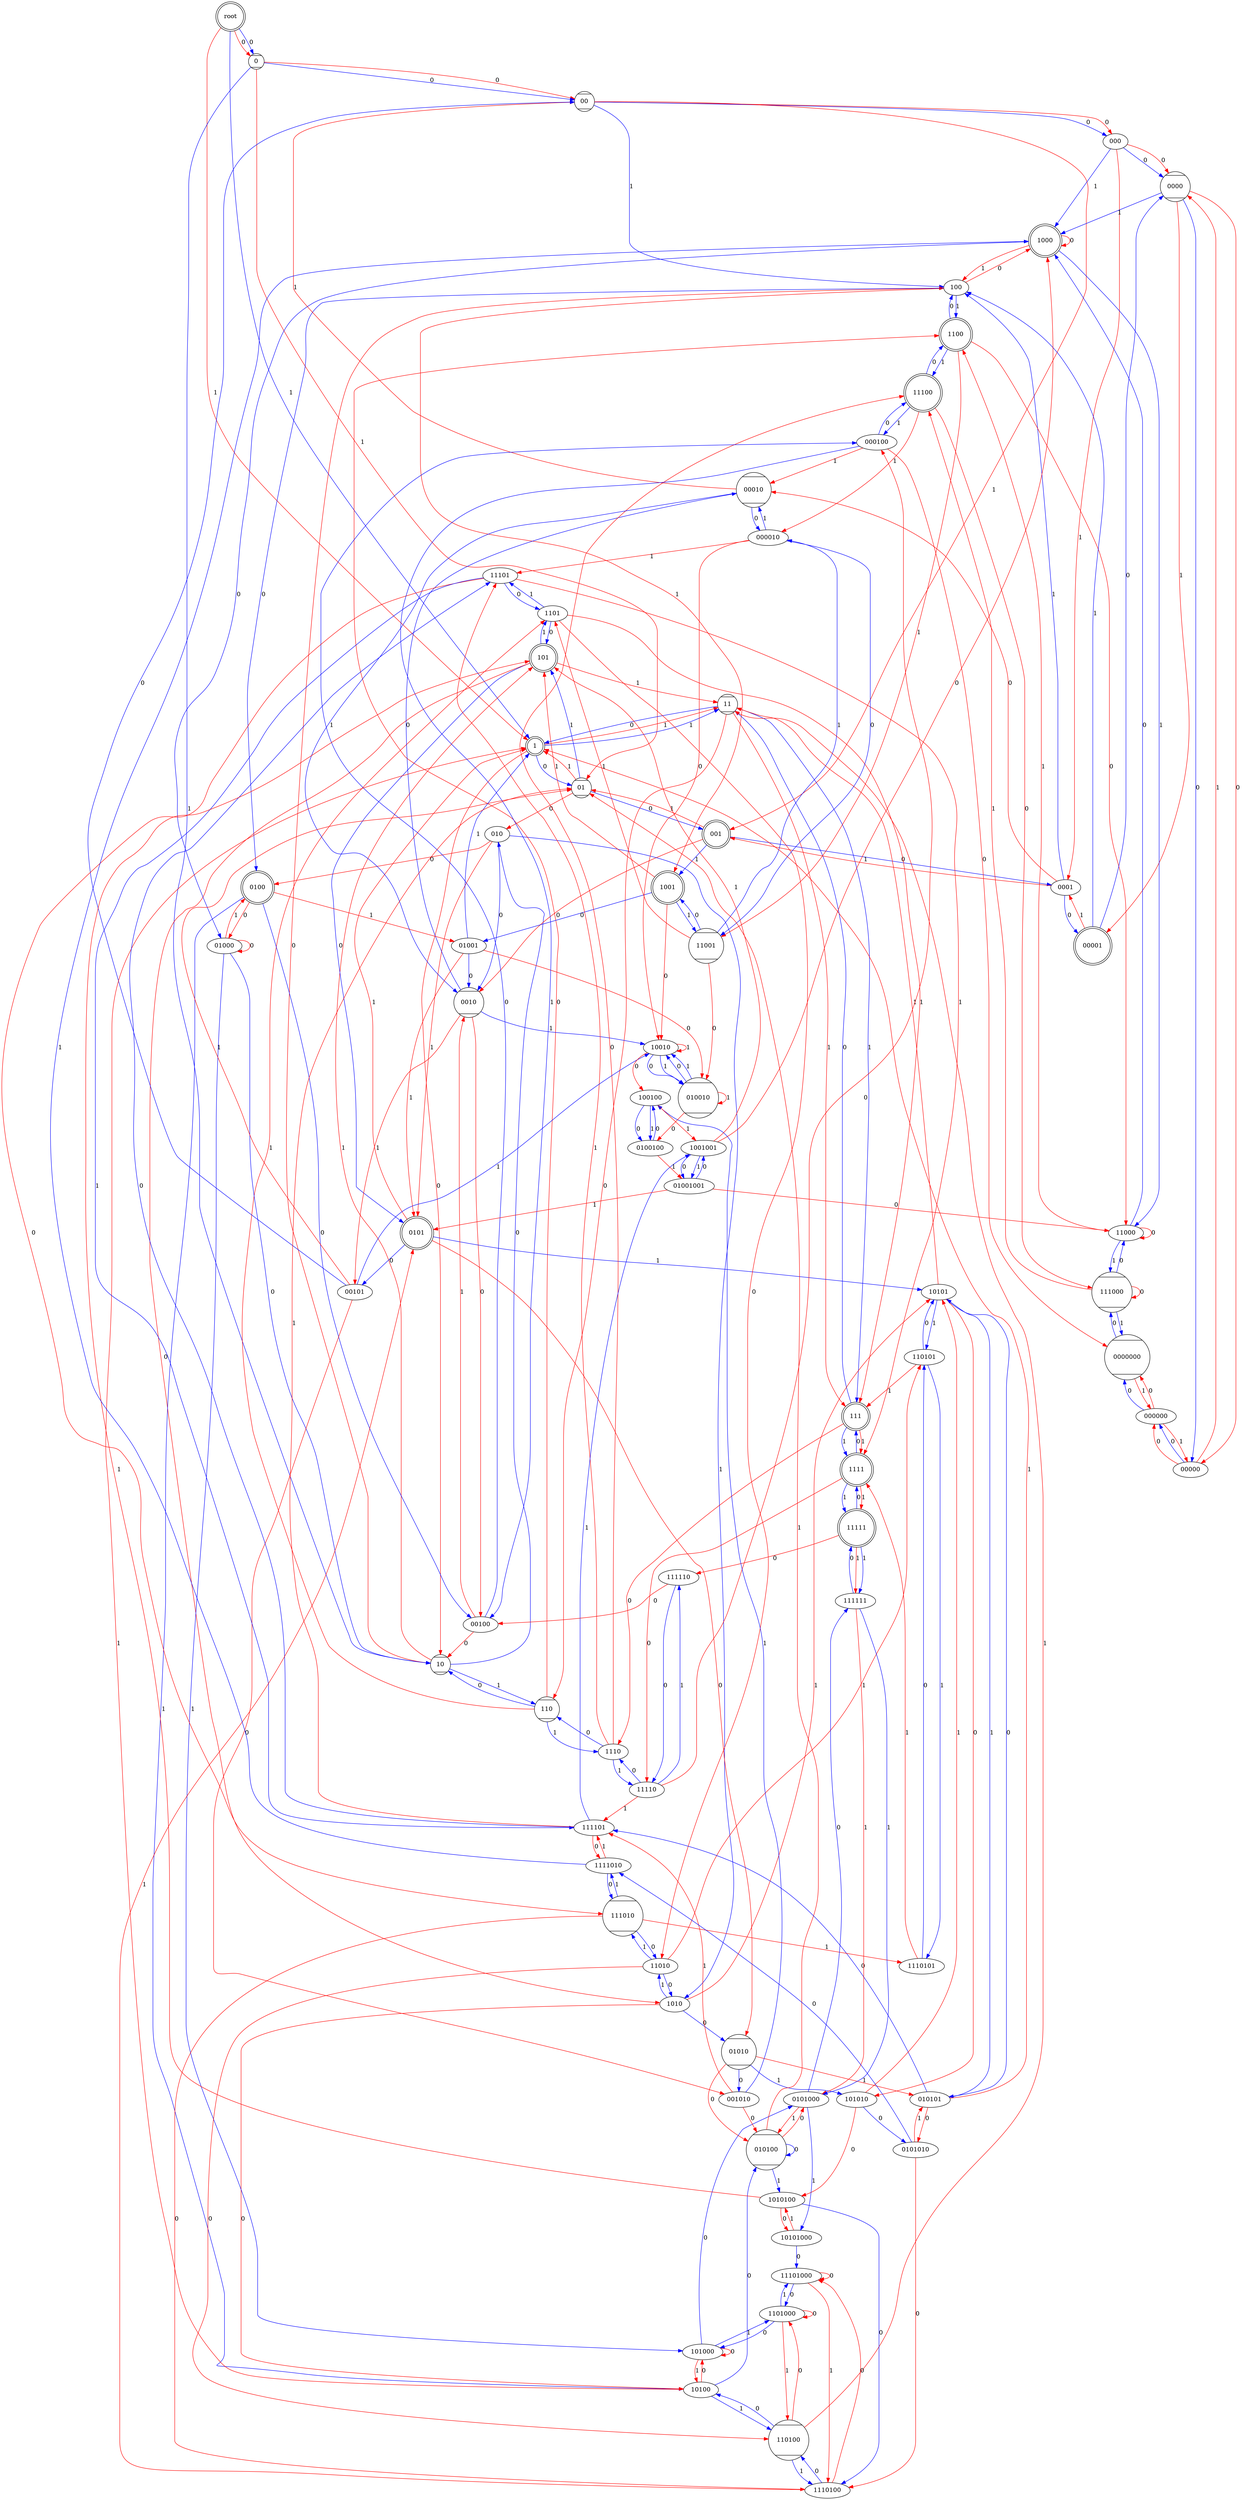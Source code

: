 digraph{ 
root  [shape = doublecircle]
0 [shape = Mcircle]
root -> 0 [color = red, label = 0] 
1 [shape = doublecircle]
root -> 1 [color = red, label = 1] 
root -> 0 [color = blue, label = 0] 
root -> 1 [color = blue, label = 1] 
00 [shape = Mcircle]
0 -> 00 [color = red, label = 0] 
01 [shape = Mcircle]
0 -> 01 [color = red, label = 1] 
0 -> 00 [color = blue, label = 0] 
10 [shape = Mcircle]
0 -> 10 [color = blue, label = 1] 
1 -> 10 [color = red, label = 0] 
11 [shape = Mcircle]
1 -> 11 [color = red, label = 1] 
1 -> 01 [color = blue, label = 0] 
1 -> 11 [color = blue, label = 1] 
000
00 -> 000 [color = red, label = 0] 
001 [shape = doublecircle]
00 -> 001 [color = red, label = 1] 
00 -> 000 [color = blue, label = 0] 
100
00 -> 100 [color = blue, label = 1] 
010
01 -> 010 [color = red, label = 0] 
01 -> 1 [color = red, label = 1] 
01 -> 001 [color = blue, label = 0] 
101 [shape = doublecircle]
01 -> 101 [color = blue, label = 1] 
10 -> 100 [color = red, label = 0] 
10 -> 101 [color = red, label = 1] 
10 -> 010 [color = blue, label = 0] 
110 [shape = Mcircle]
10 -> 110 [color = blue, label = 1] 
11 -> 110 [color = red, label = 0] 
111 [shape = doublecircle]
11 -> 111 [color = red, label = 1] 
11 -> 1 [color = blue, label = 0] 
11 -> 111 [color = blue, label = 1] 
0000 [shape = Mcircle]
000 -> 0000 [color = red, label = 0] 
0001
000 -> 0001 [color = red, label = 1] 
000 -> 0000 [color = blue, label = 0] 
1000 [shape = doublecircle]
000 -> 1000 [color = blue, label = 1] 
0010 [shape = Mcircle]
001 -> 0010 [color = red, label = 0] 
001 -> 01 [color = red, label = 1] 
001 -> 0001 [color = blue, label = 0] 
1001 [shape = doublecircle]
001 -> 1001 [color = blue, label = 1] 
100 -> 1000 [color = red, label = 0] 
100 -> 1001 [color = red, label = 1] 
0100 [shape = doublecircle]
100 -> 0100 [color = blue, label = 0] 
1100 [shape = doublecircle]
100 -> 1100 [color = blue, label = 1] 
010 -> 0100 [color = red, label = 0] 
0101 [shape = doublecircle]
010 -> 0101 [color = red, label = 1] 
010 -> 0010 [color = blue, label = 0] 
1010
010 -> 1010 [color = blue, label = 1] 
101 -> 1010 [color = red, label = 0] 
101 -> 11 [color = red, label = 1] 
101 -> 0101 [color = blue, label = 0] 
1101
101 -> 1101 [color = blue, label = 1] 
110 -> 1100 [color = red, label = 0] 
110 -> 1101 [color = red, label = 1] 
110 -> 10 [color = blue, label = 0] 
1110
110 -> 1110 [color = blue, label = 1] 
111 -> 1110 [color = red, label = 0] 
1111 [shape = doublecircle]
111 -> 1111 [color = red, label = 1] 
111 -> 11 [color = blue, label = 0] 
111 -> 1111 [color = blue, label = 1] 
00000
0000 -> 00000 [color = red, label = 0] 
00001 [shape = doublecircle]
0000 -> 00001 [color = red, label = 1] 
0000 -> 00000 [color = blue, label = 0] 
0000 -> 1000 [color = blue, label = 1] 
00010 [shape = Mcircle]
0001 -> 00010 [color = red, label = 0] 
0001 -> 001 [color = red, label = 1] 
0001 -> 00001 [color = blue, label = 0] 
0001 -> 100 [color = blue, label = 1] 
1000 -> 1000 [color = red, label = 0] 
1000 -> 100 [color = red, label = 1] 
01000
1000 -> 01000 [color = blue, label = 0] 
11000
1000 -> 11000 [color = blue, label = 1] 
00100
0010 -> 00100 [color = red, label = 0] 
00101
0010 -> 00101 [color = red, label = 1] 
0010 -> 00010 [color = blue, label = 0] 
10010
0010 -> 10010 [color = blue, label = 1] 
1001 -> 10010 [color = red, label = 0] 
1001 -> 101 [color = red, label = 1] 
01001
1001 -> 01001 [color = blue, label = 0] 
11001 [shape = Mcircle]
1001 -> 11001 [color = blue, label = 1] 
0100 -> 01000 [color = red, label = 0] 
0100 -> 01001 [color = red, label = 1] 
0100 -> 00100 [color = blue, label = 0] 
10100
0100 -> 10100 [color = blue, label = 1] 
1100 -> 11000 [color = red, label = 0] 
1100 -> 11001 [color = red, label = 1] 
1100 -> 100 [color = blue, label = 0] 
11100 [shape = doublecircle]
1100 -> 11100 [color = blue, label = 1] 
01010 [shape = Mcircle]
0101 -> 01010 [color = red, label = 0] 
0101 -> 1 [color = red, label = 1] 
0101 -> 00101 [color = blue, label = 0] 
10101
0101 -> 10101 [color = blue, label = 1] 
1010 -> 10100 [color = red, label = 0] 
1010 -> 10101 [color = red, label = 1] 
1010 -> 01010 [color = blue, label = 0] 
11010
1010 -> 11010 [color = blue, label = 1] 
1101 -> 11010 [color = red, label = 0] 
1101 -> 111 [color = red, label = 1] 
1101 -> 101 [color = blue, label = 0] 
11101
1101 -> 11101 [color = blue, label = 1] 
1110 -> 11100 [color = red, label = 0] 
1110 -> 11101 [color = red, label = 1] 
1110 -> 110 [color = blue, label = 0] 
11110
1110 -> 11110 [color = blue, label = 1] 
1111 -> 11110 [color = red, label = 0] 
11111 [shape = doublecircle]
1111 -> 11111 [color = red, label = 1] 
1111 -> 111 [color = blue, label = 0] 
1111 -> 11111 [color = blue, label = 1] 
000000
00000 -> 000000 [color = red, label = 0] 
00000 -> 0000 [color = red, label = 1] 
00000 -> 000000 [color = blue, label = 0] 
00001 -> 0001 [color = red, label = 1] 
00001 -> 0000 [color = blue, label = 0] 
00001 -> 100 [color = blue, label = 1] 
00010 -> 00 [color = red, label = 1] 
000010
00010 -> 000010 [color = blue, label = 0] 
00010 -> 0010 [color = blue, label = 1] 
01000 -> 01000 [color = red, label = 0] 
01000 -> 0100 [color = red, label = 1] 
01000 -> 10 [color = blue, label = 0] 
101000
01000 -> 101000 [color = blue, label = 1] 
11000 -> 11000 [color = red, label = 0] 
11000 -> 1100 [color = red, label = 1] 
11000 -> 1000 [color = blue, label = 0] 
111000 [shape = Mcircle]
11000 -> 111000 [color = blue, label = 1] 
00100 -> 10 [color = red, label = 0] 
00100 -> 0010 [color = red, label = 1] 
000100
00100 -> 000100 [color = blue, label = 0] 
001010
00101 -> 001010 [color = red, label = 0] 
00101 -> 01 [color = red, label = 1] 
00101 -> 00 [color = blue, label = 0] 
00101 -> 10010 [color = blue, label = 1] 
100100
10010 -> 100100 [color = red, label = 0] 
10010 -> 10010 [color = red, label = 1] 
010010 [shape = Mcircle]
10010 -> 010010 [color = blue, label = 0] 
10010 -> 010010 [color = blue, label = 1] 
01001 -> 010010 [color = red, label = 0] 
01001 -> 0101 [color = red, label = 1] 
01001 -> 0010 [color = blue, label = 0] 
01001 -> 1 [color = blue, label = 1] 
11001 -> 010010 [color = red, label = 0] 
11001 -> 1101 [color = red, label = 1] 
11001 -> 1001 [color = blue, label = 0] 
11001 -> 000010 [color = blue, label = 1] 
10100 -> 101000 [color = red, label = 0] 
10100 -> 1 [color = red, label = 1] 
010100 [shape = Mcircle]
10100 -> 010100 [color = blue, label = 0] 
110100 [shape = Mcircle]
10100 -> 110100 [color = blue, label = 1] 
11100 -> 111000 [color = red, label = 0] 
11100 -> 000010 [color = red, label = 1] 
11100 -> 1100 [color = blue, label = 0] 
11100 -> 000100 [color = blue, label = 1] 
01010 -> 010100 [color = red, label = 0] 
010101
01010 -> 010101 [color = red, label = 1] 
01010 -> 001010 [color = blue, label = 0] 
101010
01010 -> 101010 [color = blue, label = 1] 
10101 -> 101010 [color = red, label = 0] 
10101 -> 11 [color = red, label = 1] 
10101 -> 010101 [color = blue, label = 0] 
110101
10101 -> 110101 [color = blue, label = 1] 
11010 -> 110100 [color = red, label = 0] 
11010 -> 110101 [color = red, label = 1] 
11010 -> 1010 [color = blue, label = 0] 
111010 [shape = Mcircle]
11010 -> 111010 [color = blue, label = 1] 
11101 -> 111010 [color = red, label = 0] 
11101 -> 1111 [color = red, label = 1] 
11101 -> 1101 [color = blue, label = 0] 
111101
11101 -> 111101 [color = blue, label = 1] 
11110 -> 000100 [color = red, label = 0] 
11110 -> 111101 [color = red, label = 1] 
11110 -> 1110 [color = blue, label = 0] 
111110
11110 -> 111110 [color = blue, label = 1] 
11111 -> 111110 [color = red, label = 0] 
111111
11111 -> 111111 [color = red, label = 1] 
11111 -> 1111 [color = blue, label = 0] 
11111 -> 111111 [color = blue, label = 1] 
0000000 [shape = Mcircle]
000000 -> 0000000 [color = red, label = 0] 
000000 -> 00000 [color = red, label = 1] 
000000 -> 0000000 [color = blue, label = 0] 
000010 -> 10010 [color = red, label = 0] 
000010 -> 11101 [color = red, label = 1] 
000010 -> 11001 [color = blue, label = 0] 
000010 -> 00010 [color = blue, label = 1] 
101000 -> 101000 [color = red, label = 0] 
101000 -> 10100 [color = red, label = 1] 
0101000
101000 -> 0101000 [color = blue, label = 0] 
1101000
101000 -> 1101000 [color = blue, label = 1] 
111000 -> 111000 [color = red, label = 0] 
111000 -> 11100 [color = red, label = 1] 
111000 -> 11000 [color = blue, label = 0] 
111000 -> 0000000 [color = blue, label = 1] 
000100 -> 0000000 [color = red, label = 0] 
000100 -> 00010 [color = red, label = 1] 
000100 -> 11100 [color = blue, label = 0] 
000100 -> 00100 [color = blue, label = 1] 
001010 -> 010100 [color = red, label = 0] 
001010 -> 111101 [color = red, label = 1] 
001010 -> 100100 [color = blue, label = 1] 
1001001
100100 -> 1001001 [color = red, label = 1] 
0100100
100100 -> 0100100 [color = blue, label = 0] 
100100 -> 0100100 [color = blue, label = 1] 
010010 -> 0100100 [color = red, label = 0] 
010010 -> 010010 [color = red, label = 1] 
010010 -> 10010 [color = blue, label = 0] 
010010 -> 10010 [color = blue, label = 1] 
010100 -> 0101000 [color = red, label = 0] 
010100 -> 01 [color = red, label = 1] 
010100 -> 010100 [color = blue, label = 0] 
1010100
010100 -> 1010100 [color = blue, label = 1] 
110100 -> 1101000 [color = red, label = 0] 
110100 -> 11 [color = red, label = 1] 
110100 -> 10100 [color = blue, label = 0] 
1110100
110100 -> 1110100 [color = blue, label = 1] 
0101010
010101 -> 0101010 [color = red, label = 0] 
010101 -> 1 [color = red, label = 1] 
010101 -> 111101 [color = blue, label = 0] 
010101 -> 10101 [color = blue, label = 1] 
101010 -> 1010100 [color = red, label = 0] 
101010 -> 10101 [color = red, label = 1] 
101010 -> 0101010 [color = blue, label = 0] 
110101 -> 111 [color = red, label = 1] 
110101 -> 10101 [color = blue, label = 0] 
1110101
110101 -> 1110101 [color = blue, label = 1] 
111010 -> 1110100 [color = red, label = 0] 
111010 -> 1110101 [color = red, label = 1] 
111010 -> 11010 [color = blue, label = 0] 
1111010
111010 -> 1111010 [color = blue, label = 1] 
111101 -> 1111010 [color = red, label = 0] 
111101 -> 01 [color = red, label = 1] 
111101 -> 11101 [color = blue, label = 0] 
111101 -> 1001001 [color = blue, label = 1] 
111110 -> 00100 [color = red, label = 0] 
111110 -> 11110 [color = blue, label = 0] 
111111 -> 0101000 [color = red, label = 1] 
111111 -> 11111 [color = blue, label = 0] 
111111 -> 0101000 [color = blue, label = 1] 
0000000 -> 000000 [color = red, label = 1] 
0000000 -> 111000 [color = blue, label = 0] 
0101000 -> 010100 [color = red, label = 1] 
0101000 -> 111111 [color = blue, label = 0] 
10101000
0101000 -> 10101000 [color = blue, label = 1] 
1101000 -> 1101000 [color = red, label = 0] 
1101000 -> 110100 [color = red, label = 1] 
1101000 -> 101000 [color = blue, label = 0] 
11101000
1101000 -> 11101000 [color = blue, label = 1] 
1001001 -> 1000 [color = red, label = 0] 
1001001 -> 101 [color = red, label = 1] 
01001001
1001001 -> 01001001 [color = blue, label = 0] 
1001001 -> 01001001 [color = blue, label = 1] 
0100100 -> 01001001 [color = red, label = 1] 
0100100 -> 100100 [color = blue, label = 0] 
1010100 -> 10101000 [color = red, label = 0] 
1010100 -> 101 [color = red, label = 1] 
1010100 -> 1110100 [color = blue, label = 0] 
1110100 -> 11101000 [color = red, label = 0] 
1110100 -> 0101 [color = red, label = 1] 
1110100 -> 110100 [color = blue, label = 0] 
0101010 -> 1110100 [color = red, label = 0] 
0101010 -> 010101 [color = red, label = 1] 
0101010 -> 1111010 [color = blue, label = 0] 
1110101 -> 1111 [color = red, label = 1] 
1110101 -> 110101 [color = blue, label = 0] 
1111010 -> 111101 [color = red, label = 1] 
1111010 -> 111010 [color = blue, label = 0] 
1111010 -> 1000 [color = blue, label = 1] 
10101000 -> 1010100 [color = red, label = 1] 
10101000 -> 11101000 [color = blue, label = 0] 
11101000 -> 11101000 [color = red, label = 0] 
11101000 -> 1110100 [color = red, label = 1] 
11101000 -> 1101000 [color = blue, label = 0] 
01001001 -> 11000 [color = red, label = 0] 
01001001 -> 0101 [color = red, label = 1] 
01001001 -> 1001001 [color = blue, label = 0] 
} 
